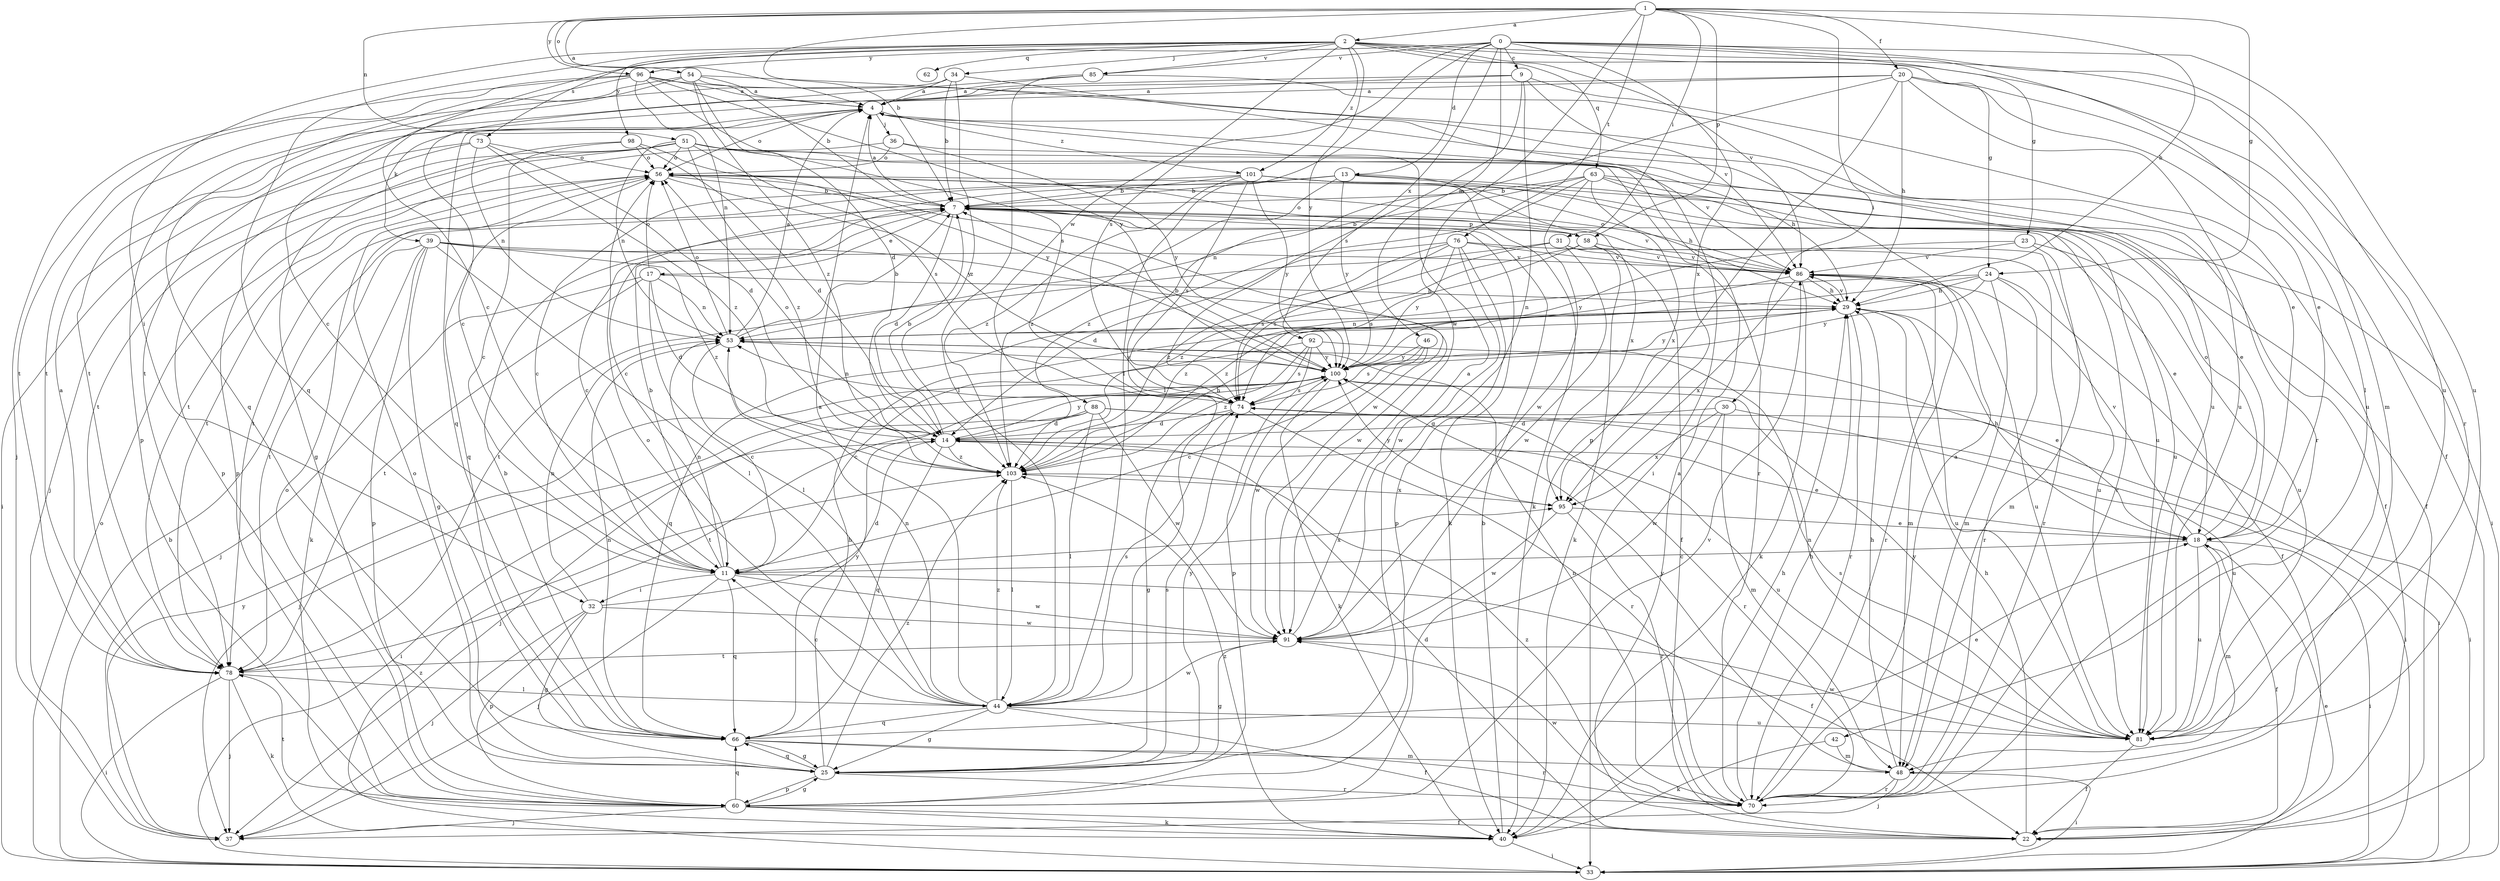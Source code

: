 strict digraph  {
0;
1;
2;
4;
7;
9;
11;
13;
14;
17;
18;
20;
22;
23;
24;
25;
29;
30;
31;
32;
33;
34;
36;
37;
39;
40;
42;
44;
46;
48;
51;
53;
54;
56;
58;
60;
62;
63;
66;
70;
73;
74;
76;
78;
81;
85;
86;
88;
91;
92;
95;
96;
98;
100;
101;
103;
0 -> 9  [label=c];
0 -> 11  [label=c];
0 -> 13  [label=d];
0 -> 23  [label=g];
0 -> 42  [label=l];
0 -> 44  [label=l];
0 -> 46  [label=m];
0 -> 70  [label=r];
0 -> 81  [label=u];
0 -> 85  [label=v];
0 -> 88  [label=w];
0 -> 92  [label=x];
0 -> 95  [label=x];
1 -> 2  [label=a];
1 -> 4  [label=a];
1 -> 7  [label=b];
1 -> 20  [label=f];
1 -> 24  [label=g];
1 -> 29  [label=h];
1 -> 30  [label=i];
1 -> 31  [label=i];
1 -> 51  [label=n];
1 -> 54  [label=o];
1 -> 58  [label=p];
1 -> 76  [label=t];
1 -> 91  [label=w];
1 -> 96  [label=y];
2 -> 24  [label=g];
2 -> 32  [label=i];
2 -> 34  [label=j];
2 -> 48  [label=m];
2 -> 62  [label=q];
2 -> 63  [label=q];
2 -> 66  [label=q];
2 -> 73  [label=s];
2 -> 74  [label=s];
2 -> 81  [label=u];
2 -> 85  [label=v];
2 -> 86  [label=v];
2 -> 96  [label=y];
2 -> 98  [label=y];
2 -> 100  [label=y];
2 -> 101  [label=z];
4 -> 36  [label=j];
4 -> 39  [label=k];
4 -> 56  [label=o];
4 -> 66  [label=q];
4 -> 101  [label=z];
7 -> 4  [label=a];
7 -> 11  [label=c];
7 -> 14  [label=d];
7 -> 17  [label=e];
7 -> 18  [label=e];
7 -> 40  [label=k];
7 -> 58  [label=p];
7 -> 86  [label=v];
9 -> 4  [label=a];
9 -> 25  [label=g];
9 -> 74  [label=s];
9 -> 78  [label=t];
9 -> 81  [label=u];
9 -> 86  [label=v];
11 -> 7  [label=b];
11 -> 22  [label=f];
11 -> 32  [label=i];
11 -> 37  [label=j];
11 -> 53  [label=n];
11 -> 66  [label=q];
11 -> 91  [label=w];
11 -> 95  [label=x];
13 -> 7  [label=b];
13 -> 11  [label=c];
13 -> 22  [label=f];
13 -> 33  [label=i];
13 -> 78  [label=t];
13 -> 95  [label=x];
13 -> 100  [label=y];
13 -> 103  [label=z];
14 -> 7  [label=b];
14 -> 18  [label=e];
14 -> 33  [label=i];
14 -> 56  [label=o];
14 -> 66  [label=q];
14 -> 81  [label=u];
14 -> 100  [label=y];
14 -> 103  [label=z];
17 -> 14  [label=d];
17 -> 29  [label=h];
17 -> 37  [label=j];
17 -> 44  [label=l];
17 -> 53  [label=n];
17 -> 56  [label=o];
17 -> 78  [label=t];
18 -> 11  [label=c];
18 -> 22  [label=f];
18 -> 29  [label=h];
18 -> 33  [label=i];
18 -> 48  [label=m];
18 -> 56  [label=o];
18 -> 81  [label=u];
18 -> 86  [label=v];
20 -> 4  [label=a];
20 -> 18  [label=e];
20 -> 22  [label=f];
20 -> 29  [label=h];
20 -> 44  [label=l];
20 -> 60  [label=p];
20 -> 70  [label=r];
20 -> 78  [label=t];
22 -> 4  [label=a];
22 -> 14  [label=d];
22 -> 29  [label=h];
23 -> 48  [label=m];
23 -> 81  [label=u];
23 -> 86  [label=v];
23 -> 100  [label=y];
24 -> 22  [label=f];
24 -> 29  [label=h];
24 -> 48  [label=m];
24 -> 53  [label=n];
24 -> 70  [label=r];
24 -> 100  [label=y];
24 -> 103  [label=z];
25 -> 29  [label=h];
25 -> 56  [label=o];
25 -> 60  [label=p];
25 -> 66  [label=q];
25 -> 70  [label=r];
25 -> 74  [label=s];
25 -> 100  [label=y];
25 -> 103  [label=z];
29 -> 53  [label=n];
29 -> 66  [label=q];
29 -> 70  [label=r];
29 -> 81  [label=u];
29 -> 86  [label=v];
29 -> 100  [label=y];
30 -> 14  [label=d];
30 -> 48  [label=m];
30 -> 81  [label=u];
30 -> 91  [label=w];
30 -> 95  [label=x];
31 -> 40  [label=k];
31 -> 74  [label=s];
31 -> 78  [label=t];
31 -> 86  [label=v];
31 -> 91  [label=w];
32 -> 14  [label=d];
32 -> 25  [label=g];
32 -> 37  [label=j];
32 -> 53  [label=n];
32 -> 60  [label=p];
32 -> 91  [label=w];
33 -> 7  [label=b];
33 -> 18  [label=e];
33 -> 56  [label=o];
33 -> 103  [label=z];
34 -> 4  [label=a];
34 -> 7  [label=b];
34 -> 33  [label=i];
34 -> 78  [label=t];
34 -> 103  [label=z];
36 -> 56  [label=o];
36 -> 78  [label=t];
36 -> 86  [label=v];
36 -> 100  [label=y];
37 -> 100  [label=y];
39 -> 25  [label=g];
39 -> 40  [label=k];
39 -> 44  [label=l];
39 -> 60  [label=p];
39 -> 78  [label=t];
39 -> 86  [label=v];
39 -> 91  [label=w];
39 -> 103  [label=z];
40 -> 7  [label=b];
40 -> 29  [label=h];
40 -> 33  [label=i];
40 -> 103  [label=z];
42 -> 40  [label=k];
42 -> 48  [label=m];
44 -> 4  [label=a];
44 -> 11  [label=c];
44 -> 22  [label=f];
44 -> 25  [label=g];
44 -> 53  [label=n];
44 -> 56  [label=o];
44 -> 66  [label=q];
44 -> 74  [label=s];
44 -> 81  [label=u];
44 -> 91  [label=w];
44 -> 103  [label=z];
46 -> 11  [label=c];
46 -> 74  [label=s];
46 -> 91  [label=w];
46 -> 100  [label=y];
48 -> 29  [label=h];
48 -> 33  [label=i];
48 -> 37  [label=j];
48 -> 70  [label=r];
48 -> 100  [label=y];
51 -> 29  [label=h];
51 -> 37  [label=j];
51 -> 53  [label=n];
51 -> 56  [label=o];
51 -> 60  [label=p];
51 -> 70  [label=r];
51 -> 74  [label=s];
51 -> 78  [label=t];
51 -> 81  [label=u];
51 -> 103  [label=z];
53 -> 4  [label=a];
53 -> 7  [label=b];
53 -> 11  [label=c];
53 -> 56  [label=o];
53 -> 100  [label=y];
54 -> 4  [label=a];
54 -> 7  [label=b];
54 -> 11  [label=c];
54 -> 14  [label=d];
54 -> 60  [label=p];
54 -> 81  [label=u];
54 -> 103  [label=z];
56 -> 7  [label=b];
56 -> 66  [label=q];
56 -> 78  [label=t];
56 -> 91  [label=w];
56 -> 100  [label=y];
58 -> 7  [label=b];
58 -> 22  [label=f];
58 -> 56  [label=o];
58 -> 74  [label=s];
58 -> 81  [label=u];
58 -> 86  [label=v];
58 -> 103  [label=z];
60 -> 22  [label=f];
60 -> 25  [label=g];
60 -> 37  [label=j];
60 -> 40  [label=k];
60 -> 56  [label=o];
60 -> 66  [label=q];
60 -> 78  [label=t];
60 -> 86  [label=v];
63 -> 7  [label=b];
63 -> 18  [label=e];
63 -> 22  [label=f];
63 -> 53  [label=n];
63 -> 70  [label=r];
63 -> 91  [label=w];
63 -> 95  [label=x];
63 -> 103  [label=z];
66 -> 7  [label=b];
66 -> 18  [label=e];
66 -> 25  [label=g];
66 -> 48  [label=m];
66 -> 53  [label=n];
66 -> 70  [label=r];
66 -> 100  [label=y];
70 -> 4  [label=a];
70 -> 29  [label=h];
70 -> 53  [label=n];
70 -> 91  [label=w];
70 -> 103  [label=z];
73 -> 14  [label=d];
73 -> 33  [label=i];
73 -> 53  [label=n];
73 -> 56  [label=o];
73 -> 60  [label=p];
73 -> 103  [label=z];
74 -> 14  [label=d];
74 -> 25  [label=g];
74 -> 33  [label=i];
74 -> 53  [label=n];
74 -> 70  [label=r];
76 -> 14  [label=d];
76 -> 60  [label=p];
76 -> 70  [label=r];
76 -> 74  [label=s];
76 -> 86  [label=v];
76 -> 91  [label=w];
76 -> 100  [label=y];
76 -> 103  [label=z];
78 -> 4  [label=a];
78 -> 33  [label=i];
78 -> 37  [label=j];
78 -> 40  [label=k];
78 -> 44  [label=l];
81 -> 22  [label=f];
81 -> 53  [label=n];
81 -> 74  [label=s];
81 -> 91  [label=w];
81 -> 100  [label=y];
85 -> 4  [label=a];
85 -> 11  [label=c];
85 -> 18  [label=e];
85 -> 44  [label=l];
86 -> 29  [label=h];
86 -> 40  [label=k];
86 -> 48  [label=m];
86 -> 56  [label=o];
86 -> 70  [label=r];
86 -> 81  [label=u];
86 -> 95  [label=x];
86 -> 103  [label=z];
88 -> 14  [label=d];
88 -> 33  [label=i];
88 -> 37  [label=j];
88 -> 44  [label=l];
88 -> 70  [label=r];
88 -> 78  [label=t];
88 -> 91  [label=w];
91 -> 4  [label=a];
91 -> 25  [label=g];
91 -> 78  [label=t];
92 -> 11  [label=c];
92 -> 18  [label=e];
92 -> 60  [label=p];
92 -> 74  [label=s];
92 -> 100  [label=y];
92 -> 103  [label=z];
95 -> 18  [label=e];
95 -> 70  [label=r];
95 -> 91  [label=w];
95 -> 100  [label=y];
96 -> 4  [label=a];
96 -> 37  [label=j];
96 -> 53  [label=n];
96 -> 66  [label=q];
96 -> 74  [label=s];
96 -> 78  [label=t];
96 -> 81  [label=u];
96 -> 100  [label=y];
98 -> 11  [label=c];
98 -> 14  [label=d];
98 -> 25  [label=g];
98 -> 56  [label=o];
98 -> 100  [label=y];
100 -> 7  [label=b];
100 -> 33  [label=i];
100 -> 37  [label=j];
100 -> 40  [label=k];
100 -> 74  [label=s];
101 -> 7  [label=b];
101 -> 11  [label=c];
101 -> 29  [label=h];
101 -> 40  [label=k];
101 -> 74  [label=s];
101 -> 81  [label=u];
101 -> 100  [label=y];
101 -> 103  [label=z];
103 -> 29  [label=h];
103 -> 44  [label=l];
103 -> 95  [label=x];
}
